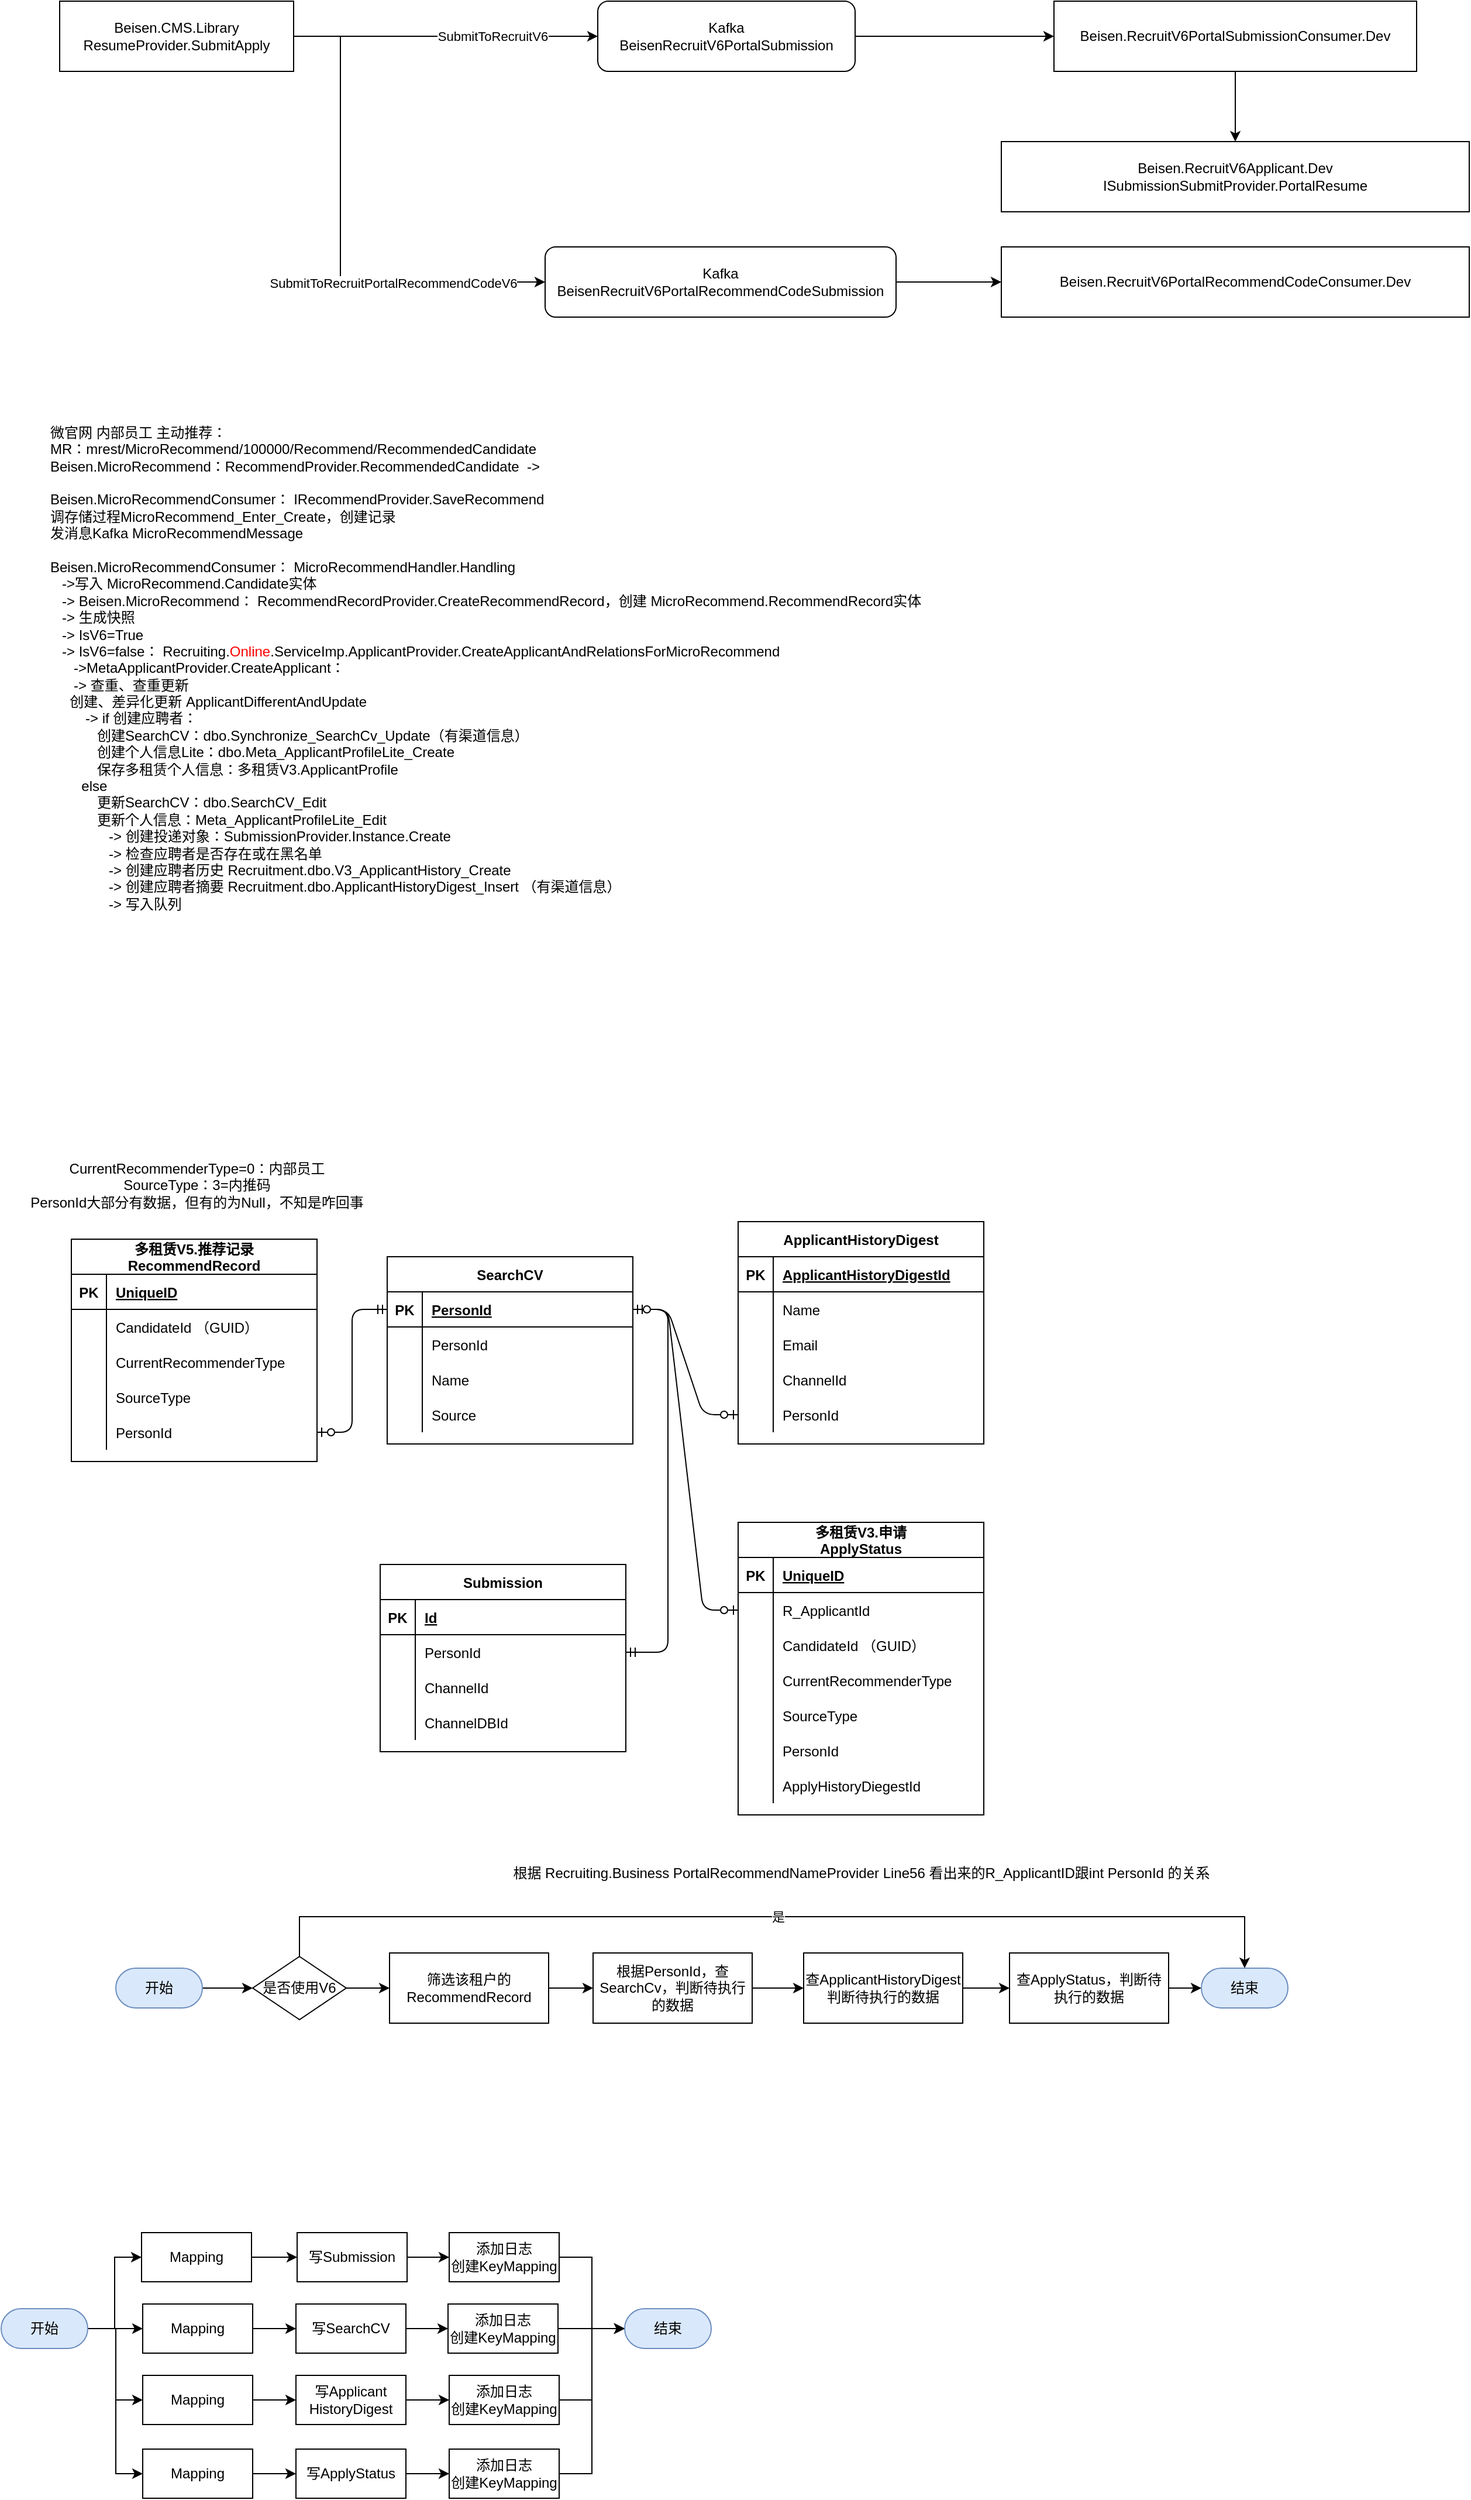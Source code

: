 <mxfile version="14.2.9" type="github">
  <diagram id="f4uBQvl_7b_BEWJ_rEFn" name="Page-1">
    <mxGraphModel dx="1422" dy="839" grid="0" gridSize="10" guides="1" tooltips="1" connect="1" arrows="1" fold="1" page="1" pageScale="1" pageWidth="1654" pageHeight="2336" math="0" shadow="0">
      <root>
        <mxCell id="0" />
        <mxCell id="1" parent="0" />
        <mxCell id="6hHhca4XRa9OGriNkObh-7" style="edgeStyle=orthogonalEdgeStyle;rounded=0;orthogonalLoop=1;jettySize=auto;html=1;exitX=1;exitY=0.5;exitDx=0;exitDy=0;" parent="1" source="6hHhca4XRa9OGriNkObh-1" target="6hHhca4XRa9OGriNkObh-3" edge="1">
          <mxGeometry relative="1" as="geometry" />
        </mxCell>
        <mxCell id="6hHhca4XRa9OGriNkObh-8" value="SubmitToRecruitV6" style="edgeLabel;html=1;align=center;verticalAlign=middle;resizable=0;points=[];" parent="6hHhca4XRa9OGriNkObh-7" vertex="1" connectable="0">
          <mxGeometry x="0.185" relative="1" as="geometry">
            <mxPoint x="16" as="offset" />
          </mxGeometry>
        </mxCell>
        <mxCell id="6hHhca4XRa9OGriNkObh-10" style="edgeStyle=orthogonalEdgeStyle;rounded=0;orthogonalLoop=1;jettySize=auto;html=1;exitX=1;exitY=0.5;exitDx=0;exitDy=0;entryX=0;entryY=0.5;entryDx=0;entryDy=0;" parent="1" source="6hHhca4XRa9OGriNkObh-1" target="6hHhca4XRa9OGriNkObh-9" edge="1">
          <mxGeometry relative="1" as="geometry">
            <Array as="points">
              <mxPoint x="350" y="190" />
              <mxPoint x="350" y="400" />
            </Array>
          </mxGeometry>
        </mxCell>
        <mxCell id="6hHhca4XRa9OGriNkObh-11" value="SubmitToRecruitPortalRecommendCodeV6" style="edgeLabel;html=1;align=center;verticalAlign=middle;resizable=0;points=[];" parent="6hHhca4XRa9OGriNkObh-10" vertex="1" connectable="0">
          <mxGeometry x="0.385" y="-1" relative="1" as="geometry">
            <mxPoint as="offset" />
          </mxGeometry>
        </mxCell>
        <mxCell id="6hHhca4XRa9OGriNkObh-1" value="Beisen.CMS.Library&lt;br&gt;ResumeProvider.SubmitApply" style="rounded=0;whiteSpace=wrap;html=1;" parent="1" vertex="1">
          <mxGeometry x="110" y="160" width="200" height="60" as="geometry" />
        </mxCell>
        <mxCell id="6hHhca4XRa9OGriNkObh-6" style="edgeStyle=orthogonalEdgeStyle;rounded=0;orthogonalLoop=1;jettySize=auto;html=1;exitX=1;exitY=0.5;exitDx=0;exitDy=0;entryX=0;entryY=0.5;entryDx=0;entryDy=0;" parent="1" source="6hHhca4XRa9OGriNkObh-3" target="6hHhca4XRa9OGriNkObh-5" edge="1">
          <mxGeometry relative="1" as="geometry" />
        </mxCell>
        <mxCell id="6hHhca4XRa9OGriNkObh-3" value="Kafka&lt;br&gt;BeisenRecruitV6PortalSubmission" style="rounded=1;whiteSpace=wrap;html=1;" parent="1" vertex="1">
          <mxGeometry x="570" y="160" width="220" height="60" as="geometry" />
        </mxCell>
        <mxCell id="cdrXPhunWyCPMflT4dLq-2" style="edgeStyle=orthogonalEdgeStyle;rounded=0;orthogonalLoop=1;jettySize=auto;html=1;exitX=0.5;exitY=1;exitDx=0;exitDy=0;" parent="1" source="6hHhca4XRa9OGriNkObh-5" target="cdrXPhunWyCPMflT4dLq-1" edge="1">
          <mxGeometry relative="1" as="geometry" />
        </mxCell>
        <mxCell id="6hHhca4XRa9OGriNkObh-5" value="Beisen.RecruitV6PortalSubmissionConsumer.Dev" style="rounded=0;whiteSpace=wrap;html=1;" parent="1" vertex="1">
          <mxGeometry x="960" y="160" width="310" height="60" as="geometry" />
        </mxCell>
        <mxCell id="6hHhca4XRa9OGriNkObh-13" style="edgeStyle=orthogonalEdgeStyle;rounded=0;orthogonalLoop=1;jettySize=auto;html=1;exitX=1;exitY=0.5;exitDx=0;exitDy=0;" parent="1" source="6hHhca4XRa9OGriNkObh-9" target="6hHhca4XRa9OGriNkObh-12" edge="1">
          <mxGeometry relative="1" as="geometry" />
        </mxCell>
        <mxCell id="6hHhca4XRa9OGriNkObh-9" value="Kafka&lt;br&gt;BeisenRecruitV6PortalRecommendCodeSubmission" style="rounded=1;whiteSpace=wrap;html=1;" parent="1" vertex="1">
          <mxGeometry x="525" y="370" width="300" height="60" as="geometry" />
        </mxCell>
        <mxCell id="6hHhca4XRa9OGriNkObh-12" value="Beisen.RecruitV6PortalRecommendCodeConsumer.Dev" style="rounded=0;whiteSpace=wrap;html=1;" parent="1" vertex="1">
          <mxGeometry x="915" y="370" width="400" height="60" as="geometry" />
        </mxCell>
        <mxCell id="cdrXPhunWyCPMflT4dLq-1" value="Beisen.RecruitV6Applicant.Dev&lt;br&gt;ISubmissionSubmitProvider.PortalResume" style="whiteSpace=wrap;html=1;" parent="1" vertex="1">
          <mxGeometry x="915" y="280" width="400" height="60" as="geometry" />
        </mxCell>
        <mxCell id="nxVCDekP-wi1IjvNSV6v-1" value="多租赁V5.推荐记录&#xa;RecommendRecord" style="shape=table;startSize=30;container=1;collapsible=1;childLayout=tableLayout;fixedRows=1;rowLines=0;fontStyle=1;align=center;resizeLast=1;" parent="1" vertex="1">
          <mxGeometry x="120" y="1218" width="210" height="190" as="geometry" />
        </mxCell>
        <mxCell id="nxVCDekP-wi1IjvNSV6v-2" value="" style="shape=partialRectangle;collapsible=0;dropTarget=0;pointerEvents=0;fillColor=none;top=0;left=0;bottom=1;right=0;points=[[0,0.5],[1,0.5]];portConstraint=eastwest;" parent="nxVCDekP-wi1IjvNSV6v-1" vertex="1">
          <mxGeometry y="30" width="210" height="30" as="geometry" />
        </mxCell>
        <mxCell id="nxVCDekP-wi1IjvNSV6v-3" value="PK" style="shape=partialRectangle;connectable=0;fillColor=none;top=0;left=0;bottom=0;right=0;fontStyle=1;overflow=hidden;" parent="nxVCDekP-wi1IjvNSV6v-2" vertex="1">
          <mxGeometry width="30" height="30" as="geometry" />
        </mxCell>
        <mxCell id="nxVCDekP-wi1IjvNSV6v-4" value="UniqueID" style="shape=partialRectangle;connectable=0;fillColor=none;top=0;left=0;bottom=0;right=0;align=left;spacingLeft=6;fontStyle=5;overflow=hidden;" parent="nxVCDekP-wi1IjvNSV6v-2" vertex="1">
          <mxGeometry x="30" width="180" height="30" as="geometry" />
        </mxCell>
        <mxCell id="nxVCDekP-wi1IjvNSV6v-5" value="" style="shape=partialRectangle;collapsible=0;dropTarget=0;pointerEvents=0;fillColor=none;top=0;left=0;bottom=0;right=0;points=[[0,0.5],[1,0.5]];portConstraint=eastwest;" parent="nxVCDekP-wi1IjvNSV6v-1" vertex="1">
          <mxGeometry y="60" width="210" height="30" as="geometry" />
        </mxCell>
        <mxCell id="nxVCDekP-wi1IjvNSV6v-6" value="" style="shape=partialRectangle;connectable=0;fillColor=none;top=0;left=0;bottom=0;right=0;editable=1;overflow=hidden;" parent="nxVCDekP-wi1IjvNSV6v-5" vertex="1">
          <mxGeometry width="30" height="30" as="geometry" />
        </mxCell>
        <mxCell id="nxVCDekP-wi1IjvNSV6v-7" value="CandidateId （GUID）" style="shape=partialRectangle;connectable=0;fillColor=none;top=0;left=0;bottom=0;right=0;align=left;spacingLeft=6;overflow=hidden;" parent="nxVCDekP-wi1IjvNSV6v-5" vertex="1">
          <mxGeometry x="30" width="180" height="30" as="geometry" />
        </mxCell>
        <mxCell id="nxVCDekP-wi1IjvNSV6v-8" value="" style="shape=partialRectangle;collapsible=0;dropTarget=0;pointerEvents=0;fillColor=none;top=0;left=0;bottom=0;right=0;points=[[0,0.5],[1,0.5]];portConstraint=eastwest;" parent="nxVCDekP-wi1IjvNSV6v-1" vertex="1">
          <mxGeometry y="90" width="210" height="30" as="geometry" />
        </mxCell>
        <mxCell id="nxVCDekP-wi1IjvNSV6v-9" value="" style="shape=partialRectangle;connectable=0;fillColor=none;top=0;left=0;bottom=0;right=0;editable=1;overflow=hidden;" parent="nxVCDekP-wi1IjvNSV6v-8" vertex="1">
          <mxGeometry width="30" height="30" as="geometry" />
        </mxCell>
        <mxCell id="nxVCDekP-wi1IjvNSV6v-10" value="CurrentRecommenderType" style="shape=partialRectangle;connectable=0;fillColor=none;top=0;left=0;bottom=0;right=0;align=left;spacingLeft=6;overflow=hidden;" parent="nxVCDekP-wi1IjvNSV6v-8" vertex="1">
          <mxGeometry x="30" width="180" height="30" as="geometry" />
        </mxCell>
        <mxCell id="nxVCDekP-wi1IjvNSV6v-11" value="" style="shape=partialRectangle;collapsible=0;dropTarget=0;pointerEvents=0;fillColor=none;top=0;left=0;bottom=0;right=0;points=[[0,0.5],[1,0.5]];portConstraint=eastwest;" parent="nxVCDekP-wi1IjvNSV6v-1" vertex="1">
          <mxGeometry y="120" width="210" height="30" as="geometry" />
        </mxCell>
        <mxCell id="nxVCDekP-wi1IjvNSV6v-12" value="" style="shape=partialRectangle;connectable=0;fillColor=none;top=0;left=0;bottom=0;right=0;editable=1;overflow=hidden;" parent="nxVCDekP-wi1IjvNSV6v-11" vertex="1">
          <mxGeometry width="30" height="30" as="geometry" />
        </mxCell>
        <mxCell id="nxVCDekP-wi1IjvNSV6v-13" value="SourceType" style="shape=partialRectangle;connectable=0;fillColor=none;top=0;left=0;bottom=0;right=0;align=left;spacingLeft=6;overflow=hidden;" parent="nxVCDekP-wi1IjvNSV6v-11" vertex="1">
          <mxGeometry x="30" width="180" height="30" as="geometry" />
        </mxCell>
        <mxCell id="nxVCDekP-wi1IjvNSV6v-43" style="shape=partialRectangle;collapsible=0;dropTarget=0;pointerEvents=0;fillColor=none;top=0;left=0;bottom=0;right=0;points=[[0,0.5],[1,0.5]];portConstraint=eastwest;" parent="nxVCDekP-wi1IjvNSV6v-1" vertex="1">
          <mxGeometry y="150" width="210" height="30" as="geometry" />
        </mxCell>
        <mxCell id="nxVCDekP-wi1IjvNSV6v-44" style="shape=partialRectangle;connectable=0;fillColor=none;top=0;left=0;bottom=0;right=0;editable=1;overflow=hidden;" parent="nxVCDekP-wi1IjvNSV6v-43" vertex="1">
          <mxGeometry width="30" height="30" as="geometry" />
        </mxCell>
        <mxCell id="nxVCDekP-wi1IjvNSV6v-45" value="PersonId" style="shape=partialRectangle;connectable=0;fillColor=none;top=0;left=0;bottom=0;right=0;align=left;spacingLeft=6;overflow=hidden;" parent="nxVCDekP-wi1IjvNSV6v-43" vertex="1">
          <mxGeometry x="30" width="180" height="30" as="geometry" />
        </mxCell>
        <mxCell id="nxVCDekP-wi1IjvNSV6v-14" value="&lt;div&gt;微官网 内部员工 主动推荐：&lt;/div&gt;&lt;div&gt;MR：mrest/MicroRecommend/100000/Recommend/RecommendedCandidate&lt;/div&gt;&lt;div&gt;Beisen.MicroRecommend：RecommendProvider.RecommendedCandidate&amp;nbsp; -&amp;gt;&lt;/div&gt;&lt;div&gt;&lt;br&gt;&lt;/div&gt;&lt;div&gt;Beisen.MicroRecommendConsumer： IRecommendProvider.SaveRecommend&lt;/div&gt;&lt;div&gt;调存储过程MicroRecommend_Enter_Create，创建记录&lt;/div&gt;&lt;div&gt;发消息Kafka MicroRecommendMessage&lt;/div&gt;&lt;div&gt;&lt;br&gt;&lt;/div&gt;&lt;div&gt;Beisen.MicroRecommendConsumer： MicroRecommendHandler.Handling&lt;/div&gt;&lt;div&gt;&amp;nbsp; &amp;nbsp;-&amp;gt;写入 MicroRecommend.Candidate实体&lt;/div&gt;&lt;div&gt;&amp;nbsp; &amp;nbsp;-&amp;gt; Beisen.MicroRecommend： RecommendRecordProvider.CreateRecommendRecord，创建 MicroRecommend.RecommendRecord实体&lt;/div&gt;&lt;div&gt;&amp;nbsp; &amp;nbsp;-&amp;gt; 生成快照&lt;/div&gt;&lt;div&gt;&amp;nbsp; &amp;nbsp;-&amp;gt; IsV6=True&lt;/div&gt;&lt;div&gt;&amp;nbsp; &amp;nbsp;-&amp;gt; IsV6=false：&lt;span&gt; &lt;/span&gt;Recruiting.&lt;font color=&quot;#ff0000&quot;&gt;Online&lt;/font&gt;.ServiceImp.ApplicantProvider.CreateApplicantAndRelationsForMicroRecommend&lt;/div&gt;&lt;div&gt;&lt;span&gt;&lt;/span&gt;&amp;nbsp; &amp;nbsp; &amp;nbsp; -&amp;gt;MetaApplicantProvider.CreateApplicant：&lt;/div&gt;&amp;nbsp; &amp;nbsp; &amp;nbsp;&amp;nbsp;&lt;span&gt;-&amp;gt; 查重、查重更新&lt;/span&gt;&lt;br&gt;&lt;div&gt;&lt;span&gt; &lt;/span&gt;&amp;nbsp; &amp;nbsp; &amp;nbsp;创建、差异化更新 ApplicantDifferentAndUpdate&lt;/div&gt;&lt;div&gt;&lt;span&gt; &lt;/span&gt;&amp;nbsp; &amp;nbsp; &amp;nbsp; &amp;nbsp; &amp;nbsp;-&amp;gt; if 创建应聘者：&lt;/div&gt;&amp;nbsp; &amp;nbsp; &amp;nbsp; &amp;nbsp; &amp;nbsp; &amp;nbsp;&amp;nbsp;&lt;span&gt;创建SearchCV：dbo.Synchronize_SearchCv_Update（有渠道信息）&lt;/span&gt;&lt;br&gt;&amp;nbsp; &amp;nbsp; &amp;nbsp; &amp;nbsp; &amp;nbsp; &amp;nbsp;&amp;nbsp;&lt;span&gt;创建个人信息Lite：dbo.Meta_ApplicantProfileLite_Create&lt;/span&gt;&lt;br&gt;&amp;nbsp; &amp;nbsp; &amp;nbsp; &amp;nbsp; &amp;nbsp; &amp;nbsp;&amp;nbsp;&lt;span&gt;保存多租赁个人信息：多租赁V3.ApplicantProfile&lt;/span&gt;&lt;br&gt;&lt;div&gt;&lt;span&gt; &lt;/span&gt;&amp;nbsp; &amp;nbsp; &amp;nbsp; &amp;nbsp; else&amp;nbsp;&lt;/div&gt;&amp;nbsp; &amp;nbsp; &amp;nbsp; &amp;nbsp; &amp;nbsp; &amp;nbsp;&amp;nbsp;&lt;span&gt;更新SearchCV：dbo.SearchCV_Edit&lt;/span&gt;&lt;br&gt;&amp;nbsp; &amp;nbsp; &amp;nbsp; &amp;nbsp; &amp;nbsp; &amp;nbsp;&amp;nbsp;&lt;span&gt;更新个人信息：Meta_ApplicantProfileLite_Edit&lt;/span&gt;&lt;br&gt;&amp;nbsp; &amp;nbsp; &amp;nbsp; &amp;nbsp; &amp;nbsp; &amp;nbsp;&amp;nbsp;&lt;span&gt;&amp;nbsp; &amp;nbsp;-&amp;gt; 创建投递对象：SubmissionProvider.Instance.Create&lt;/span&gt;&lt;br&gt;&amp;nbsp; &amp;nbsp; &amp;nbsp; &amp;nbsp; &amp;nbsp; &amp;nbsp;&amp;nbsp;&lt;span&gt;&amp;nbsp; &amp;nbsp;-&amp;gt; 检查应聘者是否存在或在黑名单&lt;/span&gt;&lt;br&gt;&amp;nbsp; &amp;nbsp; &amp;nbsp; &amp;nbsp; &amp;nbsp; &amp;nbsp;&amp;nbsp;&lt;span&gt;&amp;nbsp; &amp;nbsp;-&amp;gt; 创建应聘者历史 Recruitment.dbo.V3_ApplicantHistory_Create&lt;/span&gt;&lt;br&gt;&amp;nbsp; &amp;nbsp; &amp;nbsp; &amp;nbsp; &amp;nbsp; &amp;nbsp;&amp;nbsp;&lt;span&gt;&amp;nbsp; &amp;nbsp;-&amp;gt; 创建应聘者摘要 Recruitment.dbo.ApplicantHistoryDigest_Insert （有渠道信息）&lt;/span&gt;&lt;br&gt;&amp;nbsp; &amp;nbsp; &amp;nbsp; &amp;nbsp; &amp;nbsp; &amp;nbsp;&amp;nbsp;&lt;span&gt;&amp;nbsp; &amp;nbsp;-&amp;gt; 写入队列&lt;/span&gt;" style="text;html=1;align=left;verticalAlign=middle;resizable=0;points=[];autosize=1;" parent="1" vertex="1">
          <mxGeometry x="100" y="525" width="755" height="410" as="geometry" />
        </mxCell>
        <mxCell id="nxVCDekP-wi1IjvNSV6v-42" value="CurrentRecommenderType=0：内部员工&lt;br&gt;SourceType：3=内推码&lt;br&gt;PersonId大部分有数据，但有的为Null，不知是咋回事" style="text;html=1;align=center;verticalAlign=middle;resizable=0;points=[];autosize=1;" parent="1" vertex="1">
          <mxGeometry x="77" y="1147" width="300" height="50" as="geometry" />
        </mxCell>
        <mxCell id="nxVCDekP-wi1IjvNSV6v-46" value="SearchCV" style="shape=table;startSize=30;container=1;collapsible=1;childLayout=tableLayout;fixedRows=1;rowLines=0;fontStyle=1;align=center;resizeLast=1;" parent="1" vertex="1">
          <mxGeometry x="390" y="1233" width="210" height="160" as="geometry" />
        </mxCell>
        <mxCell id="nxVCDekP-wi1IjvNSV6v-47" value="" style="shape=partialRectangle;collapsible=0;dropTarget=0;pointerEvents=0;fillColor=none;top=0;left=0;bottom=1;right=0;points=[[0,0.5],[1,0.5]];portConstraint=eastwest;" parent="nxVCDekP-wi1IjvNSV6v-46" vertex="1">
          <mxGeometry y="30" width="210" height="30" as="geometry" />
        </mxCell>
        <mxCell id="nxVCDekP-wi1IjvNSV6v-48" value="PK" style="shape=partialRectangle;connectable=0;fillColor=none;top=0;left=0;bottom=0;right=0;fontStyle=1;overflow=hidden;" parent="nxVCDekP-wi1IjvNSV6v-47" vertex="1">
          <mxGeometry width="30" height="30" as="geometry" />
        </mxCell>
        <mxCell id="nxVCDekP-wi1IjvNSV6v-49" value="PersonId" style="shape=partialRectangle;connectable=0;fillColor=none;top=0;left=0;bottom=0;right=0;align=left;spacingLeft=6;fontStyle=5;overflow=hidden;" parent="nxVCDekP-wi1IjvNSV6v-47" vertex="1">
          <mxGeometry x="30" width="180" height="30" as="geometry" />
        </mxCell>
        <mxCell id="nxVCDekP-wi1IjvNSV6v-50" value="" style="shape=partialRectangle;collapsible=0;dropTarget=0;pointerEvents=0;fillColor=none;top=0;left=0;bottom=0;right=0;points=[[0,0.5],[1,0.5]];portConstraint=eastwest;" parent="nxVCDekP-wi1IjvNSV6v-46" vertex="1">
          <mxGeometry y="60" width="210" height="30" as="geometry" />
        </mxCell>
        <mxCell id="nxVCDekP-wi1IjvNSV6v-51" value="" style="shape=partialRectangle;connectable=0;fillColor=none;top=0;left=0;bottom=0;right=0;editable=1;overflow=hidden;" parent="nxVCDekP-wi1IjvNSV6v-50" vertex="1">
          <mxGeometry width="30" height="30" as="geometry" />
        </mxCell>
        <mxCell id="nxVCDekP-wi1IjvNSV6v-52" value="PersonId" style="shape=partialRectangle;connectable=0;fillColor=none;top=0;left=0;bottom=0;right=0;align=left;spacingLeft=6;overflow=hidden;" parent="nxVCDekP-wi1IjvNSV6v-50" vertex="1">
          <mxGeometry x="30" width="180" height="30" as="geometry" />
        </mxCell>
        <mxCell id="nxVCDekP-wi1IjvNSV6v-59" style="shape=partialRectangle;collapsible=0;dropTarget=0;pointerEvents=0;fillColor=none;top=0;left=0;bottom=0;right=0;points=[[0,0.5],[1,0.5]];portConstraint=eastwest;" parent="nxVCDekP-wi1IjvNSV6v-46" vertex="1">
          <mxGeometry y="90" width="210" height="30" as="geometry" />
        </mxCell>
        <mxCell id="nxVCDekP-wi1IjvNSV6v-60" style="shape=partialRectangle;connectable=0;fillColor=none;top=0;left=0;bottom=0;right=0;editable=1;overflow=hidden;" parent="nxVCDekP-wi1IjvNSV6v-59" vertex="1">
          <mxGeometry width="30" height="30" as="geometry" />
        </mxCell>
        <mxCell id="nxVCDekP-wi1IjvNSV6v-61" value="Name" style="shape=partialRectangle;connectable=0;fillColor=none;top=0;left=0;bottom=0;right=0;align=left;spacingLeft=6;overflow=hidden;" parent="nxVCDekP-wi1IjvNSV6v-59" vertex="1">
          <mxGeometry x="30" width="180" height="30" as="geometry" />
        </mxCell>
        <mxCell id="nxVCDekP-wi1IjvNSV6v-53" value="" style="shape=partialRectangle;collapsible=0;dropTarget=0;pointerEvents=0;fillColor=none;top=0;left=0;bottom=0;right=0;points=[[0,0.5],[1,0.5]];portConstraint=eastwest;" parent="nxVCDekP-wi1IjvNSV6v-46" vertex="1">
          <mxGeometry y="120" width="210" height="30" as="geometry" />
        </mxCell>
        <mxCell id="nxVCDekP-wi1IjvNSV6v-54" value="" style="shape=partialRectangle;connectable=0;fillColor=none;top=0;left=0;bottom=0;right=0;editable=1;overflow=hidden;" parent="nxVCDekP-wi1IjvNSV6v-53" vertex="1">
          <mxGeometry width="30" height="30" as="geometry" />
        </mxCell>
        <mxCell id="nxVCDekP-wi1IjvNSV6v-55" value="Source" style="shape=partialRectangle;connectable=0;fillColor=none;top=0;left=0;bottom=0;right=0;align=left;spacingLeft=6;overflow=hidden;" parent="nxVCDekP-wi1IjvNSV6v-53" vertex="1">
          <mxGeometry x="30" width="180" height="30" as="geometry" />
        </mxCell>
        <mxCell id="nxVCDekP-wi1IjvNSV6v-63" value="" style="edgeStyle=entityRelationEdgeStyle;fontSize=12;html=1;endArrow=ERzeroToOne;startArrow=ERmandOne;" parent="1" source="nxVCDekP-wi1IjvNSV6v-47" target="nxVCDekP-wi1IjvNSV6v-43" edge="1">
          <mxGeometry width="100" height="100" relative="1" as="geometry">
            <mxPoint x="240" y="1568" as="sourcePoint" />
            <mxPoint x="340" y="1468" as="targetPoint" />
          </mxGeometry>
        </mxCell>
        <mxCell id="nxVCDekP-wi1IjvNSV6v-64" value="ApplicantHistoryDigest" style="shape=table;startSize=30;container=1;collapsible=1;childLayout=tableLayout;fixedRows=1;rowLines=0;fontStyle=1;align=center;resizeLast=1;" parent="1" vertex="1">
          <mxGeometry x="690" y="1203" width="210" height="190" as="geometry" />
        </mxCell>
        <mxCell id="nxVCDekP-wi1IjvNSV6v-65" value="" style="shape=partialRectangle;collapsible=0;dropTarget=0;pointerEvents=0;fillColor=none;top=0;left=0;bottom=1;right=0;points=[[0,0.5],[1,0.5]];portConstraint=eastwest;" parent="nxVCDekP-wi1IjvNSV6v-64" vertex="1">
          <mxGeometry y="30" width="210" height="30" as="geometry" />
        </mxCell>
        <mxCell id="nxVCDekP-wi1IjvNSV6v-66" value="PK" style="shape=partialRectangle;connectable=0;fillColor=none;top=0;left=0;bottom=0;right=0;fontStyle=1;overflow=hidden;" parent="nxVCDekP-wi1IjvNSV6v-65" vertex="1">
          <mxGeometry width="30" height="30" as="geometry" />
        </mxCell>
        <mxCell id="nxVCDekP-wi1IjvNSV6v-67" value="ApplicantHistoryDigestId" style="shape=partialRectangle;connectable=0;fillColor=none;top=0;left=0;bottom=0;right=0;align=left;spacingLeft=6;fontStyle=5;overflow=hidden;" parent="nxVCDekP-wi1IjvNSV6v-65" vertex="1">
          <mxGeometry x="30" width="180" height="30" as="geometry" />
        </mxCell>
        <mxCell id="nxVCDekP-wi1IjvNSV6v-80" style="shape=partialRectangle;collapsible=0;dropTarget=0;pointerEvents=0;fillColor=none;top=0;left=0;bottom=0;right=0;points=[[0,0.5],[1,0.5]];portConstraint=eastwest;" parent="nxVCDekP-wi1IjvNSV6v-64" vertex="1">
          <mxGeometry y="60" width="210" height="30" as="geometry" />
        </mxCell>
        <mxCell id="nxVCDekP-wi1IjvNSV6v-81" style="shape=partialRectangle;connectable=0;fillColor=none;top=0;left=0;bottom=0;right=0;editable=1;overflow=hidden;" parent="nxVCDekP-wi1IjvNSV6v-80" vertex="1">
          <mxGeometry width="30" height="30" as="geometry" />
        </mxCell>
        <mxCell id="nxVCDekP-wi1IjvNSV6v-82" value="Name" style="shape=partialRectangle;connectable=0;fillColor=none;top=0;left=0;bottom=0;right=0;align=left;spacingLeft=6;overflow=hidden;" parent="nxVCDekP-wi1IjvNSV6v-80" vertex="1">
          <mxGeometry x="30" width="180" height="30" as="geometry" />
        </mxCell>
        <mxCell id="nxVCDekP-wi1IjvNSV6v-83" style="shape=partialRectangle;collapsible=0;dropTarget=0;pointerEvents=0;fillColor=none;top=0;left=0;bottom=0;right=0;points=[[0,0.5],[1,0.5]];portConstraint=eastwest;" parent="nxVCDekP-wi1IjvNSV6v-64" vertex="1">
          <mxGeometry y="90" width="210" height="30" as="geometry" />
        </mxCell>
        <mxCell id="nxVCDekP-wi1IjvNSV6v-84" style="shape=partialRectangle;connectable=0;fillColor=none;top=0;left=0;bottom=0;right=0;editable=1;overflow=hidden;" parent="nxVCDekP-wi1IjvNSV6v-83" vertex="1">
          <mxGeometry width="30" height="30" as="geometry" />
        </mxCell>
        <mxCell id="nxVCDekP-wi1IjvNSV6v-85" value="Email" style="shape=partialRectangle;connectable=0;fillColor=none;top=0;left=0;bottom=0;right=0;align=left;spacingLeft=6;overflow=hidden;" parent="nxVCDekP-wi1IjvNSV6v-83" vertex="1">
          <mxGeometry x="30" width="180" height="30" as="geometry" />
        </mxCell>
        <mxCell id="nxVCDekP-wi1IjvNSV6v-68" value="" style="shape=partialRectangle;collapsible=0;dropTarget=0;pointerEvents=0;fillColor=none;top=0;left=0;bottom=0;right=0;points=[[0,0.5],[1,0.5]];portConstraint=eastwest;" parent="nxVCDekP-wi1IjvNSV6v-64" vertex="1">
          <mxGeometry y="120" width="210" height="30" as="geometry" />
        </mxCell>
        <mxCell id="nxVCDekP-wi1IjvNSV6v-69" value="" style="shape=partialRectangle;connectable=0;fillColor=none;top=0;left=0;bottom=0;right=0;editable=1;overflow=hidden;" parent="nxVCDekP-wi1IjvNSV6v-68" vertex="1">
          <mxGeometry width="30" height="30" as="geometry" />
        </mxCell>
        <mxCell id="nxVCDekP-wi1IjvNSV6v-70" value="ChannelId" style="shape=partialRectangle;connectable=0;fillColor=none;top=0;left=0;bottom=0;right=0;align=left;spacingLeft=6;overflow=hidden;" parent="nxVCDekP-wi1IjvNSV6v-68" vertex="1">
          <mxGeometry x="30" width="180" height="30" as="geometry" />
        </mxCell>
        <mxCell id="nxVCDekP-wi1IjvNSV6v-71" value="" style="shape=partialRectangle;collapsible=0;dropTarget=0;pointerEvents=0;fillColor=none;top=0;left=0;bottom=0;right=0;points=[[0,0.5],[1,0.5]];portConstraint=eastwest;" parent="nxVCDekP-wi1IjvNSV6v-64" vertex="1">
          <mxGeometry y="150" width="210" height="30" as="geometry" />
        </mxCell>
        <mxCell id="nxVCDekP-wi1IjvNSV6v-72" value="" style="shape=partialRectangle;connectable=0;fillColor=none;top=0;left=0;bottom=0;right=0;editable=1;overflow=hidden;" parent="nxVCDekP-wi1IjvNSV6v-71" vertex="1">
          <mxGeometry width="30" height="30" as="geometry" />
        </mxCell>
        <mxCell id="nxVCDekP-wi1IjvNSV6v-73" value="PersonId" style="shape=partialRectangle;connectable=0;fillColor=none;top=0;left=0;bottom=0;right=0;align=left;spacingLeft=6;overflow=hidden;" parent="nxVCDekP-wi1IjvNSV6v-71" vertex="1">
          <mxGeometry x="30" width="180" height="30" as="geometry" />
        </mxCell>
        <mxCell id="nxVCDekP-wi1IjvNSV6v-86" value="" style="edgeStyle=entityRelationEdgeStyle;fontSize=12;html=1;endArrow=ERzeroToOne;startArrow=ERmandOne;" parent="1" source="nxVCDekP-wi1IjvNSV6v-47" target="nxVCDekP-wi1IjvNSV6v-71" edge="1">
          <mxGeometry width="100" height="100" relative="1" as="geometry">
            <mxPoint x="400" y="1288" as="sourcePoint" />
            <mxPoint x="340" y="1393" as="targetPoint" />
          </mxGeometry>
        </mxCell>
        <mxCell id="nxVCDekP-wi1IjvNSV6v-87" value="多租赁V3.申请&#xa;ApplyStatus" style="shape=table;startSize=30;container=1;collapsible=1;childLayout=tableLayout;fixedRows=1;rowLines=0;fontStyle=1;align=center;resizeLast=1;" parent="1" vertex="1">
          <mxGeometry x="690" y="1460" width="210" height="250" as="geometry" />
        </mxCell>
        <mxCell id="nxVCDekP-wi1IjvNSV6v-88" value="" style="shape=partialRectangle;collapsible=0;dropTarget=0;pointerEvents=0;fillColor=none;top=0;left=0;bottom=1;right=0;points=[[0,0.5],[1,0.5]];portConstraint=eastwest;" parent="nxVCDekP-wi1IjvNSV6v-87" vertex="1">
          <mxGeometry y="30" width="210" height="30" as="geometry" />
        </mxCell>
        <mxCell id="nxVCDekP-wi1IjvNSV6v-89" value="PK" style="shape=partialRectangle;connectable=0;fillColor=none;top=0;left=0;bottom=0;right=0;fontStyle=1;overflow=hidden;" parent="nxVCDekP-wi1IjvNSV6v-88" vertex="1">
          <mxGeometry width="30" height="30" as="geometry" />
        </mxCell>
        <mxCell id="nxVCDekP-wi1IjvNSV6v-90" value="UniqueID" style="shape=partialRectangle;connectable=0;fillColor=none;top=0;left=0;bottom=0;right=0;align=left;spacingLeft=6;fontStyle=5;overflow=hidden;" parent="nxVCDekP-wi1IjvNSV6v-88" vertex="1">
          <mxGeometry x="30" width="180" height="30" as="geometry" />
        </mxCell>
        <mxCell id="nxVCDekP-wi1IjvNSV6v-103" style="shape=partialRectangle;collapsible=0;dropTarget=0;pointerEvents=0;fillColor=none;top=0;left=0;bottom=0;right=0;points=[[0,0.5],[1,0.5]];portConstraint=eastwest;" parent="nxVCDekP-wi1IjvNSV6v-87" vertex="1">
          <mxGeometry y="60" width="210" height="30" as="geometry" />
        </mxCell>
        <mxCell id="nxVCDekP-wi1IjvNSV6v-104" style="shape=partialRectangle;connectable=0;fillColor=none;top=0;left=0;bottom=0;right=0;editable=1;overflow=hidden;" parent="nxVCDekP-wi1IjvNSV6v-103" vertex="1">
          <mxGeometry width="30" height="30" as="geometry" />
        </mxCell>
        <mxCell id="nxVCDekP-wi1IjvNSV6v-105" value="R_ApplicantId" style="shape=partialRectangle;connectable=0;fillColor=none;top=0;left=0;bottom=0;right=0;align=left;spacingLeft=6;overflow=hidden;" parent="nxVCDekP-wi1IjvNSV6v-103" vertex="1">
          <mxGeometry x="30" width="180" height="30" as="geometry" />
        </mxCell>
        <mxCell id="nxVCDekP-wi1IjvNSV6v-91" value="" style="shape=partialRectangle;collapsible=0;dropTarget=0;pointerEvents=0;fillColor=none;top=0;left=0;bottom=0;right=0;points=[[0,0.5],[1,0.5]];portConstraint=eastwest;" parent="nxVCDekP-wi1IjvNSV6v-87" vertex="1">
          <mxGeometry y="90" width="210" height="30" as="geometry" />
        </mxCell>
        <mxCell id="nxVCDekP-wi1IjvNSV6v-92" value="" style="shape=partialRectangle;connectable=0;fillColor=none;top=0;left=0;bottom=0;right=0;editable=1;overflow=hidden;" parent="nxVCDekP-wi1IjvNSV6v-91" vertex="1">
          <mxGeometry width="30" height="30" as="geometry" />
        </mxCell>
        <mxCell id="nxVCDekP-wi1IjvNSV6v-93" value="CandidateId （GUID）" style="shape=partialRectangle;connectable=0;fillColor=none;top=0;left=0;bottom=0;right=0;align=left;spacingLeft=6;overflow=hidden;" parent="nxVCDekP-wi1IjvNSV6v-91" vertex="1">
          <mxGeometry x="30" width="180" height="30" as="geometry" />
        </mxCell>
        <mxCell id="nxVCDekP-wi1IjvNSV6v-94" value="" style="shape=partialRectangle;collapsible=0;dropTarget=0;pointerEvents=0;fillColor=none;top=0;left=0;bottom=0;right=0;points=[[0,0.5],[1,0.5]];portConstraint=eastwest;" parent="nxVCDekP-wi1IjvNSV6v-87" vertex="1">
          <mxGeometry y="120" width="210" height="30" as="geometry" />
        </mxCell>
        <mxCell id="nxVCDekP-wi1IjvNSV6v-95" value="" style="shape=partialRectangle;connectable=0;fillColor=none;top=0;left=0;bottom=0;right=0;editable=1;overflow=hidden;" parent="nxVCDekP-wi1IjvNSV6v-94" vertex="1">
          <mxGeometry width="30" height="30" as="geometry" />
        </mxCell>
        <mxCell id="nxVCDekP-wi1IjvNSV6v-96" value="CurrentRecommenderType" style="shape=partialRectangle;connectable=0;fillColor=none;top=0;left=0;bottom=0;right=0;align=left;spacingLeft=6;overflow=hidden;" parent="nxVCDekP-wi1IjvNSV6v-94" vertex="1">
          <mxGeometry x="30" width="180" height="30" as="geometry" />
        </mxCell>
        <mxCell id="nxVCDekP-wi1IjvNSV6v-97" value="" style="shape=partialRectangle;collapsible=0;dropTarget=0;pointerEvents=0;fillColor=none;top=0;left=0;bottom=0;right=0;points=[[0,0.5],[1,0.5]];portConstraint=eastwest;" parent="nxVCDekP-wi1IjvNSV6v-87" vertex="1">
          <mxGeometry y="150" width="210" height="30" as="geometry" />
        </mxCell>
        <mxCell id="nxVCDekP-wi1IjvNSV6v-98" value="" style="shape=partialRectangle;connectable=0;fillColor=none;top=0;left=0;bottom=0;right=0;editable=1;overflow=hidden;" parent="nxVCDekP-wi1IjvNSV6v-97" vertex="1">
          <mxGeometry width="30" height="30" as="geometry" />
        </mxCell>
        <mxCell id="nxVCDekP-wi1IjvNSV6v-99" value="SourceType" style="shape=partialRectangle;connectable=0;fillColor=none;top=0;left=0;bottom=0;right=0;align=left;spacingLeft=6;overflow=hidden;" parent="nxVCDekP-wi1IjvNSV6v-97" vertex="1">
          <mxGeometry x="30" width="180" height="30" as="geometry" />
        </mxCell>
        <mxCell id="nxVCDekP-wi1IjvNSV6v-100" style="shape=partialRectangle;collapsible=0;dropTarget=0;pointerEvents=0;fillColor=none;top=0;left=0;bottom=0;right=0;points=[[0,0.5],[1,0.5]];portConstraint=eastwest;" parent="nxVCDekP-wi1IjvNSV6v-87" vertex="1">
          <mxGeometry y="180" width="210" height="30" as="geometry" />
        </mxCell>
        <mxCell id="nxVCDekP-wi1IjvNSV6v-101" style="shape=partialRectangle;connectable=0;fillColor=none;top=0;left=0;bottom=0;right=0;editable=1;overflow=hidden;" parent="nxVCDekP-wi1IjvNSV6v-100" vertex="1">
          <mxGeometry width="30" height="30" as="geometry" />
        </mxCell>
        <mxCell id="nxVCDekP-wi1IjvNSV6v-102" value="PersonId" style="shape=partialRectangle;connectable=0;fillColor=none;top=0;left=0;bottom=0;right=0;align=left;spacingLeft=6;overflow=hidden;" parent="nxVCDekP-wi1IjvNSV6v-100" vertex="1">
          <mxGeometry x="30" width="180" height="30" as="geometry" />
        </mxCell>
        <mxCell id="nxVCDekP-wi1IjvNSV6v-107" style="shape=partialRectangle;collapsible=0;dropTarget=0;pointerEvents=0;fillColor=none;top=0;left=0;bottom=0;right=0;points=[[0,0.5],[1,0.5]];portConstraint=eastwest;" parent="nxVCDekP-wi1IjvNSV6v-87" vertex="1">
          <mxGeometry y="210" width="210" height="30" as="geometry" />
        </mxCell>
        <mxCell id="nxVCDekP-wi1IjvNSV6v-108" style="shape=partialRectangle;connectable=0;fillColor=none;top=0;left=0;bottom=0;right=0;editable=1;overflow=hidden;" parent="nxVCDekP-wi1IjvNSV6v-107" vertex="1">
          <mxGeometry width="30" height="30" as="geometry" />
        </mxCell>
        <mxCell id="nxVCDekP-wi1IjvNSV6v-109" value="ApplyHistoryDiegestId" style="shape=partialRectangle;connectable=0;fillColor=none;top=0;left=0;bottom=0;right=0;align=left;spacingLeft=6;overflow=hidden;" parent="nxVCDekP-wi1IjvNSV6v-107" vertex="1">
          <mxGeometry x="30" width="180" height="30" as="geometry" />
        </mxCell>
        <mxCell id="nxVCDekP-wi1IjvNSV6v-106" value="" style="edgeStyle=entityRelationEdgeStyle;fontSize=12;html=1;endArrow=ERzeroToOne;startArrow=ERmandOne;" parent="1" source="nxVCDekP-wi1IjvNSV6v-47" target="nxVCDekP-wi1IjvNSV6v-103" edge="1">
          <mxGeometry width="100" height="100" relative="1" as="geometry">
            <mxPoint x="610" y="1288" as="sourcePoint" />
            <mxPoint x="700" y="1378" as="targetPoint" />
          </mxGeometry>
        </mxCell>
        <mxCell id="nxVCDekP-wi1IjvNSV6v-111" value="根据 Recruiting.Business PortalRecommendNameProvider Line56 看出来的R_ApplicantID跟int PersonId 的关系" style="text;html=1;align=center;verticalAlign=middle;resizable=0;points=[];autosize=1;" parent="1" vertex="1">
          <mxGeometry x="490" y="1750" width="610" height="20" as="geometry" />
        </mxCell>
        <mxCell id="nxVCDekP-wi1IjvNSV6v-116" value="" style="edgeStyle=orthogonalEdgeStyle;rounded=0;orthogonalLoop=1;jettySize=auto;html=1;" parent="1" source="nxVCDekP-wi1IjvNSV6v-112" target="nxVCDekP-wi1IjvNSV6v-113" edge="1">
          <mxGeometry relative="1" as="geometry" />
        </mxCell>
        <mxCell id="nxVCDekP-wi1IjvNSV6v-112" value="筛选该租户的RecommendRecord" style="rounded=0;whiteSpace=wrap;html=1;" parent="1" vertex="1">
          <mxGeometry x="392" y="1828" width="136" height="60" as="geometry" />
        </mxCell>
        <mxCell id="nxVCDekP-wi1IjvNSV6v-117" value="" style="edgeStyle=orthogonalEdgeStyle;rounded=0;orthogonalLoop=1;jettySize=auto;html=1;" parent="1" source="nxVCDekP-wi1IjvNSV6v-113" target="nxVCDekP-wi1IjvNSV6v-114" edge="1">
          <mxGeometry relative="1" as="geometry" />
        </mxCell>
        <mxCell id="nxVCDekP-wi1IjvNSV6v-113" value="根据PersonId，查SearchCv，判断待执行的数据" style="rounded=0;whiteSpace=wrap;html=1;" parent="1" vertex="1">
          <mxGeometry x="566" y="1828" width="136" height="60" as="geometry" />
        </mxCell>
        <mxCell id="nxVCDekP-wi1IjvNSV6v-118" value="" style="edgeStyle=orthogonalEdgeStyle;rounded=0;orthogonalLoop=1;jettySize=auto;html=1;" parent="1" source="nxVCDekP-wi1IjvNSV6v-114" target="nxVCDekP-wi1IjvNSV6v-115" edge="1">
          <mxGeometry relative="1" as="geometry" />
        </mxCell>
        <mxCell id="nxVCDekP-wi1IjvNSV6v-114" value="查ApplicantHistoryDigest&lt;br&gt;判断待执行的数据" style="rounded=0;whiteSpace=wrap;html=1;" parent="1" vertex="1">
          <mxGeometry x="746" y="1828" width="136" height="60" as="geometry" />
        </mxCell>
        <mxCell id="nxVCDekP-wi1IjvNSV6v-120" value="" style="edgeStyle=orthogonalEdgeStyle;rounded=0;orthogonalLoop=1;jettySize=auto;html=1;" parent="1" source="nxVCDekP-wi1IjvNSV6v-115" target="nxVCDekP-wi1IjvNSV6v-125" edge="1">
          <mxGeometry relative="1" as="geometry">
            <mxPoint x="1158" y="1858" as="targetPoint" />
          </mxGeometry>
        </mxCell>
        <mxCell id="nxVCDekP-wi1IjvNSV6v-115" value="查ApplyStatus，判断待执行的数据" style="rounded=0;whiteSpace=wrap;html=1;" parent="1" vertex="1">
          <mxGeometry x="922" y="1828" width="136" height="60" as="geometry" />
        </mxCell>
        <mxCell id="nxVCDekP-wi1IjvNSV6v-122" value="" style="edgeStyle=orthogonalEdgeStyle;rounded=0;orthogonalLoop=1;jettySize=auto;html=1;" parent="1" source="nxVCDekP-wi1IjvNSV6v-121" target="nxVCDekP-wi1IjvNSV6v-112" edge="1">
          <mxGeometry relative="1" as="geometry" />
        </mxCell>
        <mxCell id="nxVCDekP-wi1IjvNSV6v-126" value="是" style="edgeStyle=orthogonalEdgeStyle;rounded=0;orthogonalLoop=1;jettySize=auto;html=1;exitX=0.5;exitY=0;exitDx=0;exitDy=0;entryX=0.5;entryY=0;entryDx=0;entryDy=0;" parent="1" source="nxVCDekP-wi1IjvNSV6v-121" target="nxVCDekP-wi1IjvNSV6v-125" edge="1">
          <mxGeometry relative="1" as="geometry">
            <Array as="points">
              <mxPoint x="315" y="1797" />
              <mxPoint x="1123" y="1797" />
            </Array>
          </mxGeometry>
        </mxCell>
        <mxCell id="nxVCDekP-wi1IjvNSV6v-121" value="是否使用V6" style="rhombus;whiteSpace=wrap;html=1;" parent="1" vertex="1">
          <mxGeometry x="275" y="1831" width="80" height="54" as="geometry" />
        </mxCell>
        <mxCell id="nxVCDekP-wi1IjvNSV6v-124" value="" style="edgeStyle=orthogonalEdgeStyle;rounded=0;orthogonalLoop=1;jettySize=auto;html=1;" parent="1" source="nxVCDekP-wi1IjvNSV6v-123" target="nxVCDekP-wi1IjvNSV6v-121" edge="1">
          <mxGeometry relative="1" as="geometry" />
        </mxCell>
        <mxCell id="nxVCDekP-wi1IjvNSV6v-123" value="开始" style="rounded=1;whiteSpace=wrap;html=1;arcSize=50;fillColor=#dae8fc;strokeColor=#6c8ebf;" parent="1" vertex="1">
          <mxGeometry x="158" y="1841" width="74" height="34" as="geometry" />
        </mxCell>
        <mxCell id="nxVCDekP-wi1IjvNSV6v-125" value="结束" style="rounded=1;whiteSpace=wrap;html=1;arcSize=50;fillColor=#dae8fc;strokeColor=#6c8ebf;" parent="1" vertex="1">
          <mxGeometry x="1086" y="1841" width="74" height="34" as="geometry" />
        </mxCell>
        <mxCell id="nxVCDekP-wi1IjvNSV6v-138" value="" style="edgeStyle=orthogonalEdgeStyle;rounded=0;orthogonalLoop=1;jettySize=auto;html=1;" parent="1" source="nxVCDekP-wi1IjvNSV6v-127" target="nxVCDekP-wi1IjvNSV6v-129" edge="1">
          <mxGeometry relative="1" as="geometry" />
        </mxCell>
        <mxCell id="nxVCDekP-wi1IjvNSV6v-127" value="Mapping" style="rounded=0;whiteSpace=wrap;html=1;" parent="1" vertex="1">
          <mxGeometry x="181" y="2128" width="94" height="42" as="geometry" />
        </mxCell>
        <mxCell id="nxVCDekP-wi1IjvNSV6v-139" value="" style="edgeStyle=orthogonalEdgeStyle;rounded=0;orthogonalLoop=1;jettySize=auto;html=1;" parent="1" source="nxVCDekP-wi1IjvNSV6v-129" target="nxVCDekP-wi1IjvNSV6v-130" edge="1">
          <mxGeometry relative="1" as="geometry" />
        </mxCell>
        <mxCell id="nxVCDekP-wi1IjvNSV6v-129" value="写SearchCV" style="rounded=0;whiteSpace=wrap;html=1;" parent="1" vertex="1">
          <mxGeometry x="312" y="2128" width="94" height="42" as="geometry" />
        </mxCell>
        <mxCell id="N54hoJltD5rqcE-W4fPj-14" style="edgeStyle=orthogonalEdgeStyle;rounded=0;orthogonalLoop=1;jettySize=auto;html=1;exitX=1;exitY=0.5;exitDx=0;exitDy=0;" edge="1" parent="1" source="nxVCDekP-wi1IjvNSV6v-130" target="nxVCDekP-wi1IjvNSV6v-136">
          <mxGeometry relative="1" as="geometry" />
        </mxCell>
        <mxCell id="nxVCDekP-wi1IjvNSV6v-130" value="添加日志&lt;br&gt;创建KeyMapping" style="rounded=0;whiteSpace=wrap;html=1;" parent="1" vertex="1">
          <mxGeometry x="442" y="2128" width="94" height="42" as="geometry" />
        </mxCell>
        <mxCell id="nxVCDekP-wi1IjvNSV6v-141" value="" style="edgeStyle=orthogonalEdgeStyle;rounded=0;orthogonalLoop=1;jettySize=auto;html=1;" parent="1" source="nxVCDekP-wi1IjvNSV6v-131" target="nxVCDekP-wi1IjvNSV6v-132" edge="1">
          <mxGeometry relative="1" as="geometry" />
        </mxCell>
        <mxCell id="nxVCDekP-wi1IjvNSV6v-131" value="写Applicant&lt;br&gt;HistoryDigest" style="rounded=0;whiteSpace=wrap;html=1;" parent="1" vertex="1">
          <mxGeometry x="312" y="2189" width="94" height="42" as="geometry" />
        </mxCell>
        <mxCell id="N54hoJltD5rqcE-W4fPj-15" style="edgeStyle=orthogonalEdgeStyle;rounded=0;orthogonalLoop=1;jettySize=auto;html=1;exitX=1;exitY=0.5;exitDx=0;exitDy=0;entryX=0;entryY=0.5;entryDx=0;entryDy=0;" edge="1" parent="1" source="nxVCDekP-wi1IjvNSV6v-132" target="nxVCDekP-wi1IjvNSV6v-136">
          <mxGeometry relative="1" as="geometry" />
        </mxCell>
        <mxCell id="nxVCDekP-wi1IjvNSV6v-132" value="添加日志&lt;br&gt;创建KeyMapping" style="rounded=0;whiteSpace=wrap;html=1;" parent="1" vertex="1">
          <mxGeometry x="443" y="2189" width="94" height="42" as="geometry" />
        </mxCell>
        <mxCell id="nxVCDekP-wi1IjvNSV6v-143" value="" style="edgeStyle=orthogonalEdgeStyle;rounded=0;orthogonalLoop=1;jettySize=auto;html=1;" parent="1" source="nxVCDekP-wi1IjvNSV6v-133" target="nxVCDekP-wi1IjvNSV6v-134" edge="1">
          <mxGeometry relative="1" as="geometry" />
        </mxCell>
        <mxCell id="nxVCDekP-wi1IjvNSV6v-133" value="写Submission" style="rounded=0;whiteSpace=wrap;html=1;" parent="1" vertex="1">
          <mxGeometry x="313" y="2067" width="94" height="42" as="geometry" />
        </mxCell>
        <mxCell id="N54hoJltD5rqcE-W4fPj-13" style="edgeStyle=orthogonalEdgeStyle;rounded=0;orthogonalLoop=1;jettySize=auto;html=1;exitX=1;exitY=0.5;exitDx=0;exitDy=0;entryX=0;entryY=0.5;entryDx=0;entryDy=0;" edge="1" parent="1" source="nxVCDekP-wi1IjvNSV6v-134" target="nxVCDekP-wi1IjvNSV6v-136">
          <mxGeometry relative="1" as="geometry" />
        </mxCell>
        <mxCell id="nxVCDekP-wi1IjvNSV6v-134" value="添加日志&lt;br&gt;创建KeyMapping" style="rounded=0;whiteSpace=wrap;html=1;" parent="1" vertex="1">
          <mxGeometry x="443" y="2067" width="94" height="42" as="geometry" />
        </mxCell>
        <mxCell id="nxVCDekP-wi1IjvNSV6v-137" value="" style="edgeStyle=orthogonalEdgeStyle;rounded=0;orthogonalLoop=1;jettySize=auto;html=1;" parent="1" source="nxVCDekP-wi1IjvNSV6v-135" target="nxVCDekP-wi1IjvNSV6v-127" edge="1">
          <mxGeometry relative="1" as="geometry" />
        </mxCell>
        <mxCell id="N54hoJltD5rqcE-W4fPj-10" style="edgeStyle=orthogonalEdgeStyle;rounded=0;orthogonalLoop=1;jettySize=auto;html=1;exitX=1;exitY=0.5;exitDx=0;exitDy=0;entryX=0;entryY=0.5;entryDx=0;entryDy=0;" edge="1" parent="1" source="nxVCDekP-wi1IjvNSV6v-135" target="N54hoJltD5rqcE-W4fPj-4">
          <mxGeometry relative="1" as="geometry" />
        </mxCell>
        <mxCell id="N54hoJltD5rqcE-W4fPj-11" style="edgeStyle=orthogonalEdgeStyle;rounded=0;orthogonalLoop=1;jettySize=auto;html=1;exitX=1;exitY=0.5;exitDx=0;exitDy=0;entryX=0;entryY=0.5;entryDx=0;entryDy=0;" edge="1" parent="1" source="nxVCDekP-wi1IjvNSV6v-135" target="N54hoJltD5rqcE-W4fPj-6">
          <mxGeometry relative="1" as="geometry">
            <Array as="points">
              <mxPoint x="158" y="2149" />
              <mxPoint x="158" y="2210" />
            </Array>
          </mxGeometry>
        </mxCell>
        <mxCell id="N54hoJltD5rqcE-W4fPj-17" style="edgeStyle=orthogonalEdgeStyle;rounded=0;orthogonalLoop=1;jettySize=auto;html=1;exitX=1;exitY=0.5;exitDx=0;exitDy=0;entryX=0;entryY=0.5;entryDx=0;entryDy=0;" edge="1" parent="1" source="nxVCDekP-wi1IjvNSV6v-135" target="N54hoJltD5rqcE-W4fPj-8">
          <mxGeometry relative="1" as="geometry">
            <Array as="points">
              <mxPoint x="158" y="2149" />
              <mxPoint x="158" y="2273" />
            </Array>
          </mxGeometry>
        </mxCell>
        <mxCell id="nxVCDekP-wi1IjvNSV6v-135" value="开始" style="rounded=1;whiteSpace=wrap;html=1;arcSize=50;fillColor=#dae8fc;strokeColor=#6c8ebf;" parent="1" vertex="1">
          <mxGeometry x="60" y="2132" width="74" height="34" as="geometry" />
        </mxCell>
        <mxCell id="nxVCDekP-wi1IjvNSV6v-136" value="结束" style="rounded=1;whiteSpace=wrap;html=1;arcSize=50;fillColor=#dae8fc;strokeColor=#6c8ebf;" parent="1" vertex="1">
          <mxGeometry x="593" y="2132" width="74" height="34" as="geometry" />
        </mxCell>
        <mxCell id="N54hoJltD5rqcE-W4fPj-1" value="" style="edgeStyle=orthogonalEdgeStyle;rounded=0;orthogonalLoop=1;jettySize=auto;html=1;" edge="1" parent="1" source="N54hoJltD5rqcE-W4fPj-2" target="N54hoJltD5rqcE-W4fPj-3">
          <mxGeometry relative="1" as="geometry" />
        </mxCell>
        <mxCell id="N54hoJltD5rqcE-W4fPj-2" value="写ApplyStatus" style="rounded=0;whiteSpace=wrap;html=1;" vertex="1" parent="1">
          <mxGeometry x="312" y="2252" width="94" height="42" as="geometry" />
        </mxCell>
        <mxCell id="N54hoJltD5rqcE-W4fPj-16" style="edgeStyle=orthogonalEdgeStyle;rounded=0;orthogonalLoop=1;jettySize=auto;html=1;exitX=1;exitY=0.5;exitDx=0;exitDy=0;entryX=0;entryY=0.5;entryDx=0;entryDy=0;" edge="1" parent="1" source="N54hoJltD5rqcE-W4fPj-3" target="nxVCDekP-wi1IjvNSV6v-136">
          <mxGeometry relative="1" as="geometry" />
        </mxCell>
        <mxCell id="N54hoJltD5rqcE-W4fPj-3" value="添加日志&lt;br&gt;创建KeyMapping" style="rounded=0;whiteSpace=wrap;html=1;" vertex="1" parent="1">
          <mxGeometry x="443" y="2252" width="94" height="42" as="geometry" />
        </mxCell>
        <mxCell id="N54hoJltD5rqcE-W4fPj-5" value="" style="edgeStyle=orthogonalEdgeStyle;rounded=0;orthogonalLoop=1;jettySize=auto;html=1;" edge="1" parent="1" source="N54hoJltD5rqcE-W4fPj-4" target="nxVCDekP-wi1IjvNSV6v-133">
          <mxGeometry relative="1" as="geometry" />
        </mxCell>
        <mxCell id="N54hoJltD5rqcE-W4fPj-4" value="Mapping" style="rounded=0;whiteSpace=wrap;html=1;" vertex="1" parent="1">
          <mxGeometry x="180" y="2067" width="94" height="42" as="geometry" />
        </mxCell>
        <mxCell id="N54hoJltD5rqcE-W4fPj-7" value="" style="edgeStyle=orthogonalEdgeStyle;rounded=0;orthogonalLoop=1;jettySize=auto;html=1;" edge="1" parent="1" source="N54hoJltD5rqcE-W4fPj-6" target="nxVCDekP-wi1IjvNSV6v-131">
          <mxGeometry relative="1" as="geometry" />
        </mxCell>
        <mxCell id="N54hoJltD5rqcE-W4fPj-6" value="Mapping" style="rounded=0;whiteSpace=wrap;html=1;" vertex="1" parent="1">
          <mxGeometry x="181" y="2189" width="94" height="42" as="geometry" />
        </mxCell>
        <mxCell id="N54hoJltD5rqcE-W4fPj-9" value="" style="edgeStyle=orthogonalEdgeStyle;rounded=0;orthogonalLoop=1;jettySize=auto;html=1;" edge="1" parent="1" source="N54hoJltD5rqcE-W4fPj-8" target="N54hoJltD5rqcE-W4fPj-2">
          <mxGeometry relative="1" as="geometry" />
        </mxCell>
        <mxCell id="N54hoJltD5rqcE-W4fPj-8" value="Mapping" style="rounded=0;whiteSpace=wrap;html=1;" vertex="1" parent="1">
          <mxGeometry x="181" y="2252" width="94" height="42" as="geometry" />
        </mxCell>
        <mxCell id="N54hoJltD5rqcE-W4fPj-18" value="Submission" style="shape=table;startSize=30;container=1;collapsible=1;childLayout=tableLayout;fixedRows=1;rowLines=0;fontStyle=1;align=center;resizeLast=1;" vertex="1" parent="1">
          <mxGeometry x="384" y="1496" width="210" height="160" as="geometry" />
        </mxCell>
        <mxCell id="N54hoJltD5rqcE-W4fPj-19" value="" style="shape=partialRectangle;collapsible=0;dropTarget=0;pointerEvents=0;fillColor=none;top=0;left=0;bottom=1;right=0;points=[[0,0.5],[1,0.5]];portConstraint=eastwest;" vertex="1" parent="N54hoJltD5rqcE-W4fPj-18">
          <mxGeometry y="30" width="210" height="30" as="geometry" />
        </mxCell>
        <mxCell id="N54hoJltD5rqcE-W4fPj-20" value="PK" style="shape=partialRectangle;connectable=0;fillColor=none;top=0;left=0;bottom=0;right=0;fontStyle=1;overflow=hidden;" vertex="1" parent="N54hoJltD5rqcE-W4fPj-19">
          <mxGeometry width="30" height="30" as="geometry" />
        </mxCell>
        <mxCell id="N54hoJltD5rqcE-W4fPj-21" value="Id" style="shape=partialRectangle;connectable=0;fillColor=none;top=0;left=0;bottom=0;right=0;align=left;spacingLeft=6;fontStyle=5;overflow=hidden;" vertex="1" parent="N54hoJltD5rqcE-W4fPj-19">
          <mxGeometry x="30" width="180" height="30" as="geometry" />
        </mxCell>
        <mxCell id="N54hoJltD5rqcE-W4fPj-22" style="shape=partialRectangle;collapsible=0;dropTarget=0;pointerEvents=0;fillColor=none;top=0;left=0;bottom=0;right=0;points=[[0,0.5],[1,0.5]];portConstraint=eastwest;" vertex="1" parent="N54hoJltD5rqcE-W4fPj-18">
          <mxGeometry y="60" width="210" height="30" as="geometry" />
        </mxCell>
        <mxCell id="N54hoJltD5rqcE-W4fPj-23" style="shape=partialRectangle;connectable=0;fillColor=none;top=0;left=0;bottom=0;right=0;editable=1;overflow=hidden;" vertex="1" parent="N54hoJltD5rqcE-W4fPj-22">
          <mxGeometry width="30" height="30" as="geometry" />
        </mxCell>
        <mxCell id="N54hoJltD5rqcE-W4fPj-24" value="PersonId" style="shape=partialRectangle;connectable=0;fillColor=none;top=0;left=0;bottom=0;right=0;align=left;spacingLeft=6;overflow=hidden;" vertex="1" parent="N54hoJltD5rqcE-W4fPj-22">
          <mxGeometry x="30" width="180" height="30" as="geometry" />
        </mxCell>
        <mxCell id="N54hoJltD5rqcE-W4fPj-25" style="shape=partialRectangle;collapsible=0;dropTarget=0;pointerEvents=0;fillColor=none;top=0;left=0;bottom=0;right=0;points=[[0,0.5],[1,0.5]];portConstraint=eastwest;" vertex="1" parent="N54hoJltD5rqcE-W4fPj-18">
          <mxGeometry y="90" width="210" height="30" as="geometry" />
        </mxCell>
        <mxCell id="N54hoJltD5rqcE-W4fPj-26" style="shape=partialRectangle;connectable=0;fillColor=none;top=0;left=0;bottom=0;right=0;editable=1;overflow=hidden;" vertex="1" parent="N54hoJltD5rqcE-W4fPj-25">
          <mxGeometry width="30" height="30" as="geometry" />
        </mxCell>
        <mxCell id="N54hoJltD5rqcE-W4fPj-27" value="ChannelId" style="shape=partialRectangle;connectable=0;fillColor=none;top=0;left=0;bottom=0;right=0;align=left;spacingLeft=6;overflow=hidden;" vertex="1" parent="N54hoJltD5rqcE-W4fPj-25">
          <mxGeometry x="30" width="180" height="30" as="geometry" />
        </mxCell>
        <mxCell id="N54hoJltD5rqcE-W4fPj-28" value="" style="shape=partialRectangle;collapsible=0;dropTarget=0;pointerEvents=0;fillColor=none;top=0;left=0;bottom=0;right=0;points=[[0,0.5],[1,0.5]];portConstraint=eastwest;" vertex="1" parent="N54hoJltD5rqcE-W4fPj-18">
          <mxGeometry y="120" width="210" height="30" as="geometry" />
        </mxCell>
        <mxCell id="N54hoJltD5rqcE-W4fPj-29" value="" style="shape=partialRectangle;connectable=0;fillColor=none;top=0;left=0;bottom=0;right=0;editable=1;overflow=hidden;" vertex="1" parent="N54hoJltD5rqcE-W4fPj-28">
          <mxGeometry width="30" height="30" as="geometry" />
        </mxCell>
        <mxCell id="N54hoJltD5rqcE-W4fPj-30" value="ChannelDBId" style="shape=partialRectangle;connectable=0;fillColor=none;top=0;left=0;bottom=0;right=0;align=left;spacingLeft=6;overflow=hidden;" vertex="1" parent="N54hoJltD5rqcE-W4fPj-28">
          <mxGeometry x="30" width="180" height="30" as="geometry" />
        </mxCell>
        <mxCell id="N54hoJltD5rqcE-W4fPj-34" value="" style="edgeStyle=entityRelationEdgeStyle;fontSize=12;html=1;endArrow=ERzeroToOne;startArrow=ERmandOne;" edge="1" parent="1" source="N54hoJltD5rqcE-W4fPj-22" target="nxVCDekP-wi1IjvNSV6v-47">
          <mxGeometry width="100" height="100" relative="1" as="geometry">
            <mxPoint x="400" y="1288" as="sourcePoint" />
            <mxPoint x="340" y="1393" as="targetPoint" />
          </mxGeometry>
        </mxCell>
      </root>
    </mxGraphModel>
  </diagram>
</mxfile>
